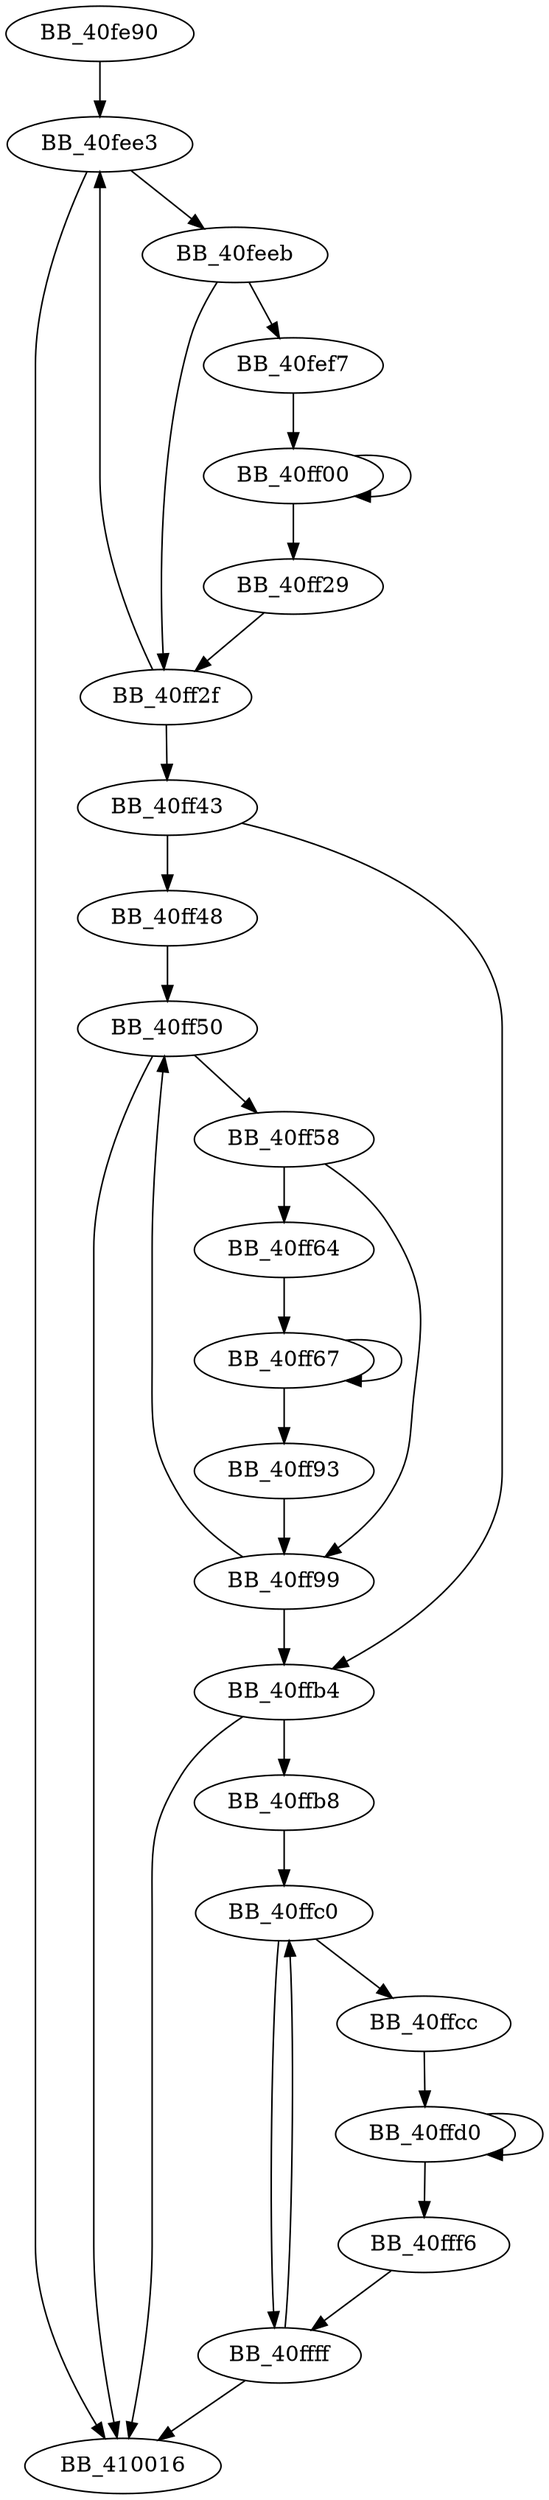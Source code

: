 DiGraph sub_40FE90{
BB_40fe90->BB_40fee3
BB_40fee3->BB_40feeb
BB_40fee3->BB_410016
BB_40feeb->BB_40fef7
BB_40feeb->BB_40ff2f
BB_40fef7->BB_40ff00
BB_40ff00->BB_40ff00
BB_40ff00->BB_40ff29
BB_40ff29->BB_40ff2f
BB_40ff2f->BB_40fee3
BB_40ff2f->BB_40ff43
BB_40ff43->BB_40ff48
BB_40ff43->BB_40ffb4
BB_40ff48->BB_40ff50
BB_40ff50->BB_40ff58
BB_40ff50->BB_410016
BB_40ff58->BB_40ff64
BB_40ff58->BB_40ff99
BB_40ff64->BB_40ff67
BB_40ff67->BB_40ff67
BB_40ff67->BB_40ff93
BB_40ff93->BB_40ff99
BB_40ff99->BB_40ff50
BB_40ff99->BB_40ffb4
BB_40ffb4->BB_40ffb8
BB_40ffb4->BB_410016
BB_40ffb8->BB_40ffc0
BB_40ffc0->BB_40ffcc
BB_40ffc0->BB_40ffff
BB_40ffcc->BB_40ffd0
BB_40ffd0->BB_40ffd0
BB_40ffd0->BB_40fff6
BB_40fff6->BB_40ffff
BB_40ffff->BB_40ffc0
BB_40ffff->BB_410016
}
